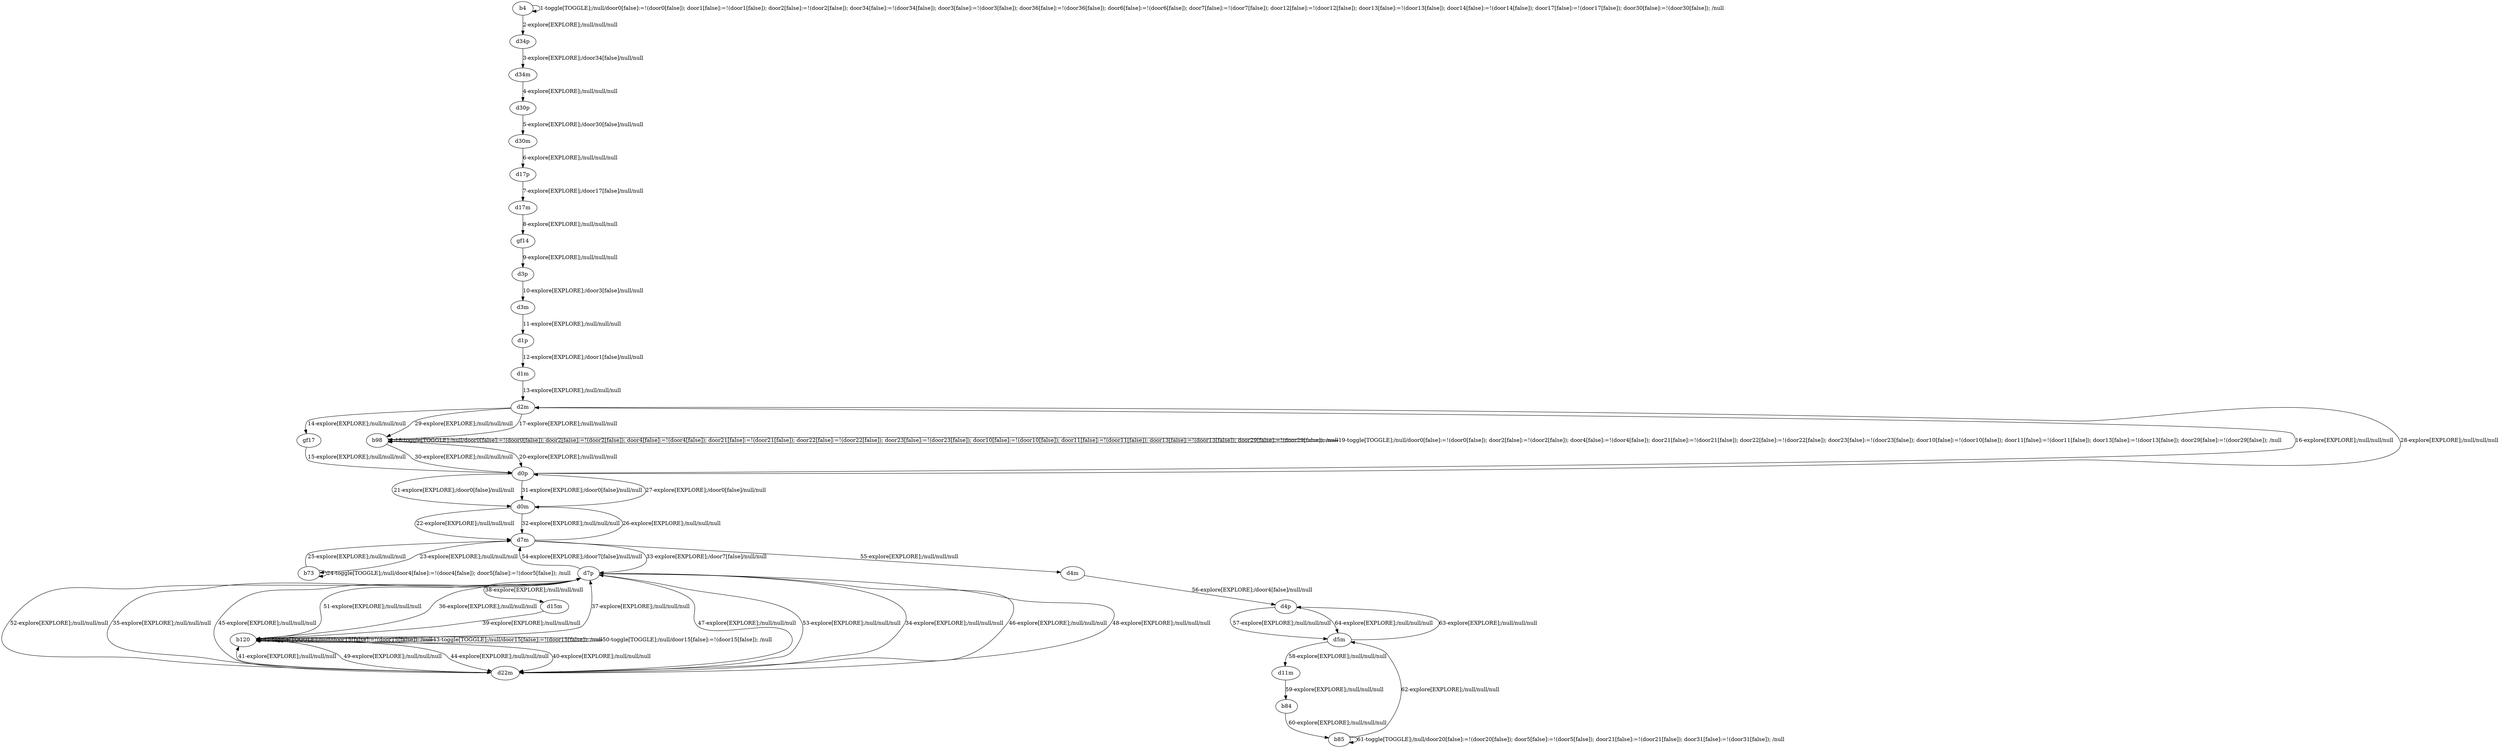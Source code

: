 # Total number of goals covered by this test: 1
# d5m --> d4p

digraph g {
"b4" -> "b4" [label = "1-toggle[TOGGLE];/null/door0[false]:=!(door0[false]); door1[false]:=!(door1[false]); door2[false]:=!(door2[false]); door34[false]:=!(door34[false]); door3[false]:=!(door3[false]); door36[false]:=!(door36[false]); door6[false]:=!(door6[false]); door7[false]:=!(door7[false]); door12[false]:=!(door12[false]); door13[false]:=!(door13[false]); door14[false]:=!(door14[false]); door17[false]:=!(door17[false]); door30[false]:=!(door30[false]); /null"];
"b4" -> "d34p" [label = "2-explore[EXPLORE];/null/null/null"];
"d34p" -> "d34m" [label = "3-explore[EXPLORE];/door34[false]/null/null"];
"d34m" -> "d30p" [label = "4-explore[EXPLORE];/null/null/null"];
"d30p" -> "d30m" [label = "5-explore[EXPLORE];/door30[false]/null/null"];
"d30m" -> "d17p" [label = "6-explore[EXPLORE];/null/null/null"];
"d17p" -> "d17m" [label = "7-explore[EXPLORE];/door17[false]/null/null"];
"d17m" -> "gf14" [label = "8-explore[EXPLORE];/null/null/null"];
"gf14" -> "d3p" [label = "9-explore[EXPLORE];/null/null/null"];
"d3p" -> "d3m" [label = "10-explore[EXPLORE];/door3[false]/null/null"];
"d3m" -> "d1p" [label = "11-explore[EXPLORE];/null/null/null"];
"d1p" -> "d1m" [label = "12-explore[EXPLORE];/door1[false]/null/null"];
"d1m" -> "d2m" [label = "13-explore[EXPLORE];/null/null/null"];
"d2m" -> "gf17" [label = "14-explore[EXPLORE];/null/null/null"];
"gf17" -> "d0p" [label = "15-explore[EXPLORE];/null/null/null"];
"d0p" -> "d2m" [label = "16-explore[EXPLORE];/null/null/null"];
"d2m" -> "b98" [label = "17-explore[EXPLORE];/null/null/null"];
"b98" -> "b98" [label = "18-toggle[TOGGLE];/null/door0[false]:=!(door0[false]); door2[false]:=!(door2[false]); door4[false]:=!(door4[false]); door21[false]:=!(door21[false]); door22[false]:=!(door22[false]); door23[false]:=!(door23[false]); door10[false]:=!(door10[false]); door11[false]:=!(door11[false]); door13[false]:=!(door13[false]); door29[false]:=!(door29[false]); /null"];
"b98" -> "b98" [label = "19-toggle[TOGGLE];/null/door0[false]:=!(door0[false]); door2[false]:=!(door2[false]); door4[false]:=!(door4[false]); door21[false]:=!(door21[false]); door22[false]:=!(door22[false]); door23[false]:=!(door23[false]); door10[false]:=!(door10[false]); door11[false]:=!(door11[false]); door13[false]:=!(door13[false]); door29[false]:=!(door29[false]); /null"];
"b98" -> "d0p" [label = "20-explore[EXPLORE];/null/null/null"];
"d0p" -> "d0m" [label = "21-explore[EXPLORE];/door0[false]/null/null"];
"d0m" -> "d7m" [label = "22-explore[EXPLORE];/null/null/null"];
"d7m" -> "b73" [label = "23-explore[EXPLORE];/null/null/null"];
"b73" -> "b73" [label = "24-toggle[TOGGLE];/null/door4[false]:=!(door4[false]); door5[false]:=!(door5[false]); /null"];
"b73" -> "d7m" [label = "25-explore[EXPLORE];/null/null/null"];
"d7m" -> "d0m" [label = "26-explore[EXPLORE];/null/null/null"];
"d0m" -> "d0p" [label = "27-explore[EXPLORE];/door0[false]/null/null"];
"d0p" -> "d2m" [label = "28-explore[EXPLORE];/null/null/null"];
"d2m" -> "b98" [label = "29-explore[EXPLORE];/null/null/null"];
"b98" -> "d0p" [label = "30-explore[EXPLORE];/null/null/null"];
"d0p" -> "d0m" [label = "31-explore[EXPLORE];/door0[false]/null/null"];
"d0m" -> "d7m" [label = "32-explore[EXPLORE];/null/null/null"];
"d7m" -> "d7p" [label = "33-explore[EXPLORE];/door7[false]/null/null"];
"d7p" -> "d22m" [label = "34-explore[EXPLORE];/null/null/null"];
"d22m" -> "d7p" [label = "35-explore[EXPLORE];/null/null/null"];
"d7p" -> "b120" [label = "36-explore[EXPLORE];/null/null/null"];
"b120" -> "d7p" [label = "37-explore[EXPLORE];/null/null/null"];
"d7p" -> "d15m" [label = "38-explore[EXPLORE];/null/null/null"];
"d15m" -> "b120" [label = "39-explore[EXPLORE];/null/null/null"];
"b120" -> "d22m" [label = "40-explore[EXPLORE];/null/null/null"];
"d22m" -> "b120" [label = "41-explore[EXPLORE];/null/null/null"];
"b120" -> "b120" [label = "42-toggle[TOGGLE];/null/door15[false]:=!(door15[false]); /null"];
"b120" -> "b120" [label = "43-toggle[TOGGLE];/null/door15[false]:=!(door15[false]); /null"];
"b120" -> "d22m" [label = "44-explore[EXPLORE];/null/null/null"];
"d22m" -> "d7p" [label = "45-explore[EXPLORE];/null/null/null"];
"d7p" -> "d22m" [label = "46-explore[EXPLORE];/null/null/null"];
"d22m" -> "d7p" [label = "47-explore[EXPLORE];/null/null/null"];
"d7p" -> "d22m" [label = "48-explore[EXPLORE];/null/null/null"];
"d22m" -> "b120" [label = "49-explore[EXPLORE];/null/null/null"];
"b120" -> "b120" [label = "50-toggle[TOGGLE];/null/door15[false]:=!(door15[false]); /null"];
"b120" -> "d7p" [label = "51-explore[EXPLORE];/null/null/null"];
"d7p" -> "d22m" [label = "52-explore[EXPLORE];/null/null/null"];
"d22m" -> "d7p" [label = "53-explore[EXPLORE];/null/null/null"];
"d7p" -> "d7m" [label = "54-explore[EXPLORE];/door7[false]/null/null"];
"d7m" -> "d4m" [label = "55-explore[EXPLORE];/null/null/null"];
"d4m" -> "d4p" [label = "56-explore[EXPLORE];/door4[false]/null/null"];
"d4p" -> "d5m" [label = "57-explore[EXPLORE];/null/null/null"];
"d5m" -> "d11m" [label = "58-explore[EXPLORE];/null/null/null"];
"d11m" -> "b84" [label = "59-explore[EXPLORE];/null/null/null"];
"b84" -> "b85" [label = "60-explore[EXPLORE];/null/null/null"];
"b85" -> "b85" [label = "61-toggle[TOGGLE];/null/door20[false]:=!(door20[false]); door5[false]:=!(door5[false]); door21[false]:=!(door21[false]); door31[false]:=!(door31[false]); /null"];
"b85" -> "d5m" [label = "62-explore[EXPLORE];/null/null/null"];
"d5m" -> "d4p" [label = "63-explore[EXPLORE];/null/null/null"];
"d4p" -> "d5m" [label = "64-explore[EXPLORE];/null/null/null"];
}